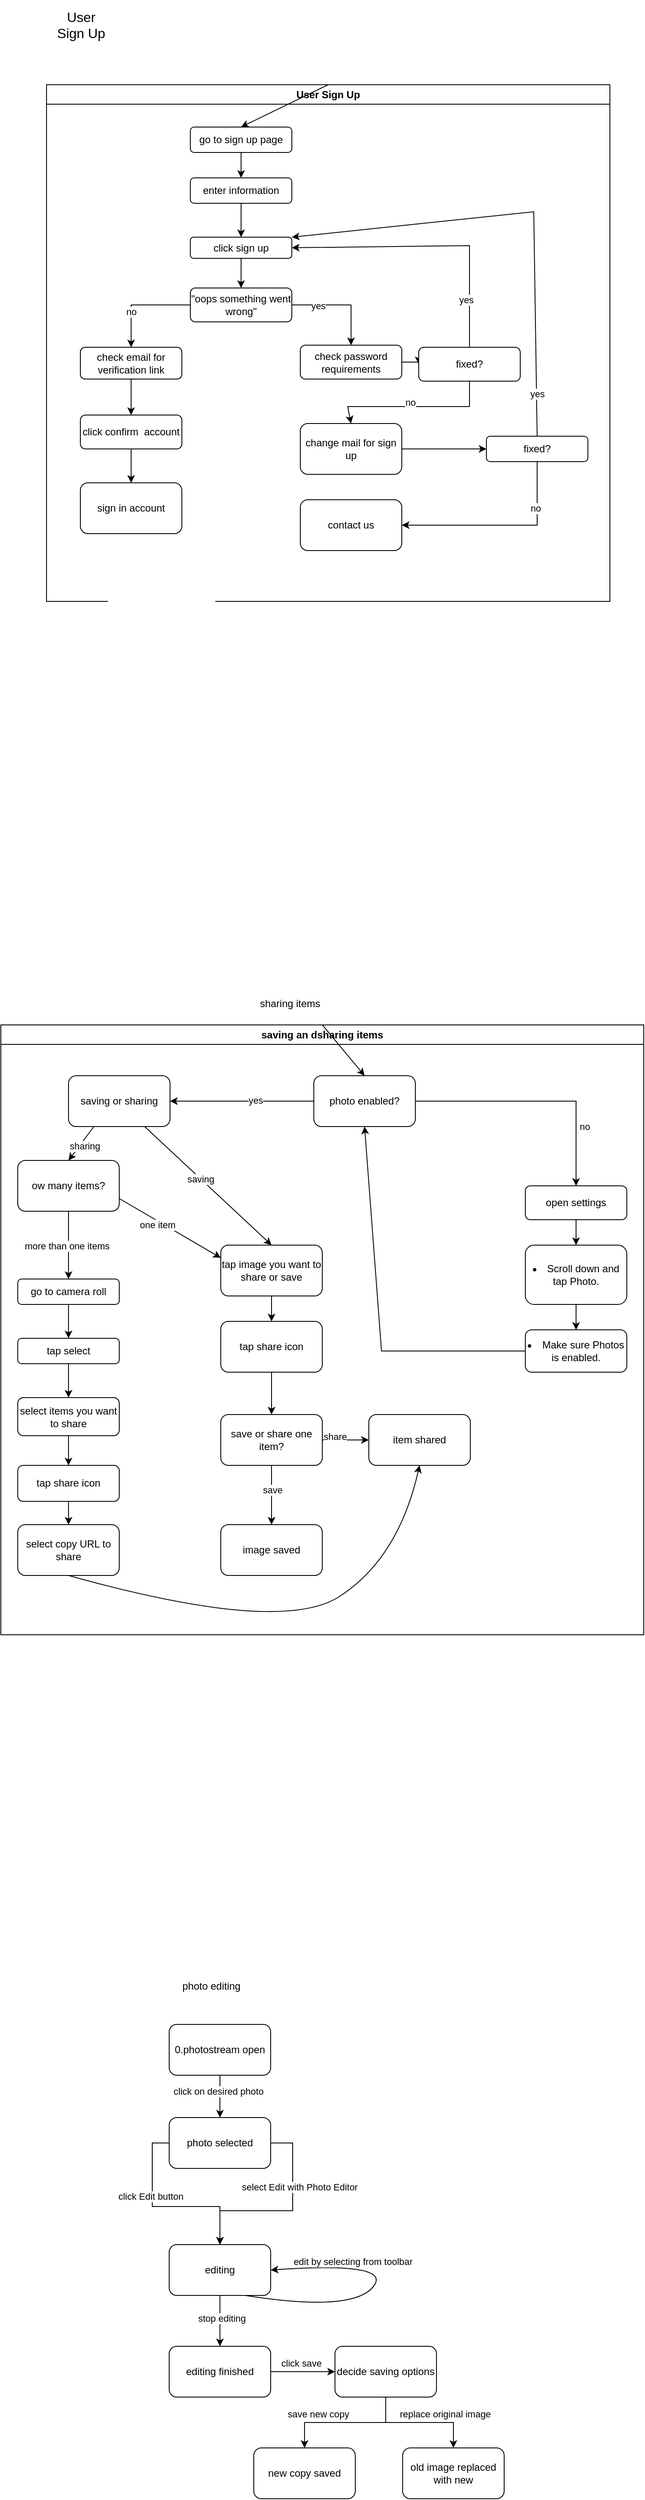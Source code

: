 <mxfile version="26.2.9">
  <diagram name="Pagina-1" id="1iK9Y7x5RWMCIEHlre_7">
    <mxGraphModel dx="1491" dy="804" grid="1" gridSize="10" guides="1" tooltips="1" connect="1" arrows="1" fold="1" page="1" pageScale="1" pageWidth="827" pageHeight="1169" math="0" shadow="0">
      <root>
        <mxCell id="0" />
        <mxCell id="1" parent="0" />
        <mxCell id="YTVSwso-LdbCMW-Us0Bc-1" value="&lt;span style=&quot;font-size:12.0pt;line-height:115%;&lt;br/&gt;font-family:&amp;quot;Aptos&amp;quot;,sans-serif;mso-ascii-theme-font:minor-latin;mso-fareast-font-family:&lt;br/&gt;Aptos;mso-fareast-theme-font:minor-latin;mso-hansi-theme-font:minor-latin;&lt;br/&gt;mso-bidi-font-family:&amp;quot;Times New Roman&amp;quot;;mso-bidi-theme-font:minor-bidi;&lt;br/&gt;mso-ansi-language:IT;mso-fareast-language:EN-US;mso-bidi-language:AR-SA&quot;&gt;User&lt;br&gt;Sign Up&lt;/span&gt;" style="text;html=1;align=center;verticalAlign=middle;whiteSpace=wrap;rounded=0;" vertex="1" parent="1">
          <mxGeometry x="70" y="40" width="130" height="60" as="geometry" />
        </mxCell>
        <mxCell id="YTVSwso-LdbCMW-Us0Bc-2" value="User Sign Up" style="swimlane;whiteSpace=wrap;html=1;startSize=23;" vertex="1" parent="1">
          <mxGeometry x="94" y="140" width="666" height="610" as="geometry">
            <mxRectangle x="124" y="130" width="110" height="30" as="alternateBounds" />
          </mxGeometry>
        </mxCell>
        <mxCell id="YTVSwso-LdbCMW-Us0Bc-6" value="" style="edgeStyle=orthogonalEdgeStyle;rounded=0;orthogonalLoop=1;jettySize=auto;html=1;" edge="1" parent="YTVSwso-LdbCMW-Us0Bc-2" source="YTVSwso-LdbCMW-Us0Bc-3" target="YTVSwso-LdbCMW-Us0Bc-5">
          <mxGeometry relative="1" as="geometry" />
        </mxCell>
        <mxCell id="YTVSwso-LdbCMW-Us0Bc-3" value="go to sign up page" style="rounded=1;whiteSpace=wrap;html=1;" vertex="1" parent="YTVSwso-LdbCMW-Us0Bc-2">
          <mxGeometry x="170" y="50" width="120" height="30" as="geometry" />
        </mxCell>
        <mxCell id="YTVSwso-LdbCMW-Us0Bc-8" value="" style="edgeStyle=orthogonalEdgeStyle;rounded=0;orthogonalLoop=1;jettySize=auto;html=1;" edge="1" parent="YTVSwso-LdbCMW-Us0Bc-2" source="YTVSwso-LdbCMW-Us0Bc-5" target="YTVSwso-LdbCMW-Us0Bc-7">
          <mxGeometry relative="1" as="geometry" />
        </mxCell>
        <mxCell id="YTVSwso-LdbCMW-Us0Bc-5" value="enter information" style="rounded=1;whiteSpace=wrap;html=1;" vertex="1" parent="YTVSwso-LdbCMW-Us0Bc-2">
          <mxGeometry x="170" y="110" width="120" height="30" as="geometry" />
        </mxCell>
        <mxCell id="YTVSwso-LdbCMW-Us0Bc-4" value="" style="endArrow=classic;html=1;rounded=0;entryX=0.5;entryY=0;entryDx=0;entryDy=0;exitX=0.5;exitY=0;exitDx=0;exitDy=0;" edge="1" parent="YTVSwso-LdbCMW-Us0Bc-2" source="YTVSwso-LdbCMW-Us0Bc-2" target="YTVSwso-LdbCMW-Us0Bc-3">
          <mxGeometry width="50" height="50" relative="1" as="geometry">
            <mxPoint x="230" y="20" as="sourcePoint" />
            <mxPoint x="260" y="190" as="targetPoint" />
          </mxGeometry>
        </mxCell>
        <mxCell id="YTVSwso-LdbCMW-Us0Bc-10" value="" style="edgeStyle=orthogonalEdgeStyle;rounded=0;orthogonalLoop=1;jettySize=auto;html=1;entryX=0.5;entryY=0;entryDx=0;entryDy=0;" edge="1" parent="YTVSwso-LdbCMW-Us0Bc-2" source="YTVSwso-LdbCMW-Us0Bc-7" target="YTVSwso-LdbCMW-Us0Bc-15">
          <mxGeometry relative="1" as="geometry" />
        </mxCell>
        <mxCell id="YTVSwso-LdbCMW-Us0Bc-7" value="click sign up" style="whiteSpace=wrap;html=1;rounded=1;" vertex="1" parent="YTVSwso-LdbCMW-Us0Bc-2">
          <mxGeometry x="170" y="180" width="120" height="25" as="geometry" />
        </mxCell>
        <mxCell id="YTVSwso-LdbCMW-Us0Bc-12" value="" style="edgeStyle=orthogonalEdgeStyle;rounded=0;orthogonalLoop=1;jettySize=auto;html=1;" edge="1" parent="YTVSwso-LdbCMW-Us0Bc-2" source="YTVSwso-LdbCMW-Us0Bc-9" target="YTVSwso-LdbCMW-Us0Bc-11">
          <mxGeometry relative="1" as="geometry" />
        </mxCell>
        <mxCell id="YTVSwso-LdbCMW-Us0Bc-9" value="check email for verification link" style="rounded=1;whiteSpace=wrap;html=1;" vertex="1" parent="YTVSwso-LdbCMW-Us0Bc-2">
          <mxGeometry x="40" y="310" width="120" height="37.5" as="geometry" />
        </mxCell>
        <mxCell id="YTVSwso-LdbCMW-Us0Bc-14" value="" style="edgeStyle=orthogonalEdgeStyle;rounded=0;orthogonalLoop=1;jettySize=auto;html=1;" edge="1" parent="YTVSwso-LdbCMW-Us0Bc-2" source="YTVSwso-LdbCMW-Us0Bc-11" target="YTVSwso-LdbCMW-Us0Bc-13">
          <mxGeometry relative="1" as="geometry" />
        </mxCell>
        <mxCell id="YTVSwso-LdbCMW-Us0Bc-11" value="click confirm&amp;nbsp; account" style="rounded=1;whiteSpace=wrap;html=1;" vertex="1" parent="YTVSwso-LdbCMW-Us0Bc-2">
          <mxGeometry x="40" y="390" width="120" height="40" as="geometry" />
        </mxCell>
        <mxCell id="YTVSwso-LdbCMW-Us0Bc-13" value="sign in account" style="rounded=1;whiteSpace=wrap;html=1;" vertex="1" parent="YTVSwso-LdbCMW-Us0Bc-2">
          <mxGeometry x="40" y="470" width="120" height="60" as="geometry" />
        </mxCell>
        <mxCell id="YTVSwso-LdbCMW-Us0Bc-16" value="" style="edgeStyle=orthogonalEdgeStyle;rounded=0;orthogonalLoop=1;jettySize=auto;html=1;" edge="1" parent="YTVSwso-LdbCMW-Us0Bc-2" source="YTVSwso-LdbCMW-Us0Bc-15" target="YTVSwso-LdbCMW-Us0Bc-9">
          <mxGeometry relative="1" as="geometry" />
        </mxCell>
        <mxCell id="YTVSwso-LdbCMW-Us0Bc-17" value="no" style="edgeLabel;html=1;align=center;verticalAlign=middle;resizable=0;points=[];" vertex="1" connectable="0" parent="YTVSwso-LdbCMW-Us0Bc-16">
          <mxGeometry x="0.3" relative="1" as="geometry">
            <mxPoint as="offset" />
          </mxGeometry>
        </mxCell>
        <mxCell id="YTVSwso-LdbCMW-Us0Bc-19" value="" style="edgeStyle=orthogonalEdgeStyle;rounded=0;orthogonalLoop=1;jettySize=auto;html=1;" edge="1" parent="YTVSwso-LdbCMW-Us0Bc-2" source="YTVSwso-LdbCMW-Us0Bc-15" target="YTVSwso-LdbCMW-Us0Bc-18">
          <mxGeometry relative="1" as="geometry" />
        </mxCell>
        <mxCell id="YTVSwso-LdbCMW-Us0Bc-20" value="yes" style="edgeLabel;html=1;align=center;verticalAlign=middle;resizable=0;points=[];" vertex="1" connectable="0" parent="YTVSwso-LdbCMW-Us0Bc-19">
          <mxGeometry x="-0.473" y="-1" relative="1" as="geometry">
            <mxPoint as="offset" />
          </mxGeometry>
        </mxCell>
        <mxCell id="YTVSwso-LdbCMW-Us0Bc-15" value="&quot;oops something went wrong&quot;" style="rounded=1;whiteSpace=wrap;html=1;" vertex="1" parent="YTVSwso-LdbCMW-Us0Bc-2">
          <mxGeometry x="170" y="240" width="120" height="40" as="geometry" />
        </mxCell>
        <mxCell id="YTVSwso-LdbCMW-Us0Bc-22" value="" style="edgeStyle=orthogonalEdgeStyle;rounded=0;orthogonalLoop=1;jettySize=auto;html=1;entryX=0;entryY=0.5;entryDx=0;entryDy=0;exitX=1;exitY=0.5;exitDx=0;exitDy=0;" edge="1" parent="YTVSwso-LdbCMW-Us0Bc-2" source="YTVSwso-LdbCMW-Us0Bc-18" target="YTVSwso-LdbCMW-Us0Bc-24">
          <mxGeometry relative="1" as="geometry" />
        </mxCell>
        <mxCell id="YTVSwso-LdbCMW-Us0Bc-18" value="check password requirements" style="rounded=1;whiteSpace=wrap;html=1;" vertex="1" parent="YTVSwso-LdbCMW-Us0Bc-2">
          <mxGeometry x="300" y="307.5" width="120" height="40" as="geometry" />
        </mxCell>
        <mxCell id="YTVSwso-LdbCMW-Us0Bc-21" value="change mail for sign up" style="rounded=1;whiteSpace=wrap;html=1;" vertex="1" parent="YTVSwso-LdbCMW-Us0Bc-2">
          <mxGeometry x="300" y="400" width="120" height="60" as="geometry" />
        </mxCell>
        <mxCell id="YTVSwso-LdbCMW-Us0Bc-24" value="fixed?" style="rounded=1;whiteSpace=wrap;html=1;" vertex="1" parent="YTVSwso-LdbCMW-Us0Bc-2">
          <mxGeometry x="440" y="310" width="120" height="40" as="geometry" />
        </mxCell>
        <mxCell id="YTVSwso-LdbCMW-Us0Bc-25" value="" style="endArrow=classic;html=1;rounded=0;exitX=0.5;exitY=1;exitDx=0;exitDy=0;entryX=0.5;entryY=0;entryDx=0;entryDy=0;" edge="1" parent="YTVSwso-LdbCMW-Us0Bc-2" source="YTVSwso-LdbCMW-Us0Bc-24" target="YTVSwso-LdbCMW-Us0Bc-21">
          <mxGeometry width="50" height="50" relative="1" as="geometry">
            <mxPoint x="210" y="430" as="sourcePoint" />
            <mxPoint x="260" y="380" as="targetPoint" />
            <Array as="points">
              <mxPoint x="500" y="380" />
              <mxPoint x="356" y="380" />
            </Array>
          </mxGeometry>
        </mxCell>
        <mxCell id="YTVSwso-LdbCMW-Us0Bc-26" value="no" style="edgeLabel;html=1;align=center;verticalAlign=middle;resizable=0;points=[];" vertex="1" connectable="0" parent="YTVSwso-LdbCMW-Us0Bc-25">
          <mxGeometry x="0.033" y="-5" relative="1" as="geometry">
            <mxPoint as="offset" />
          </mxGeometry>
        </mxCell>
        <mxCell id="YTVSwso-LdbCMW-Us0Bc-27" value="" style="endArrow=classic;html=1;rounded=0;exitX=0.5;exitY=0;exitDx=0;exitDy=0;entryX=1;entryY=0.5;entryDx=0;entryDy=0;" edge="1" parent="YTVSwso-LdbCMW-Us0Bc-2" source="YTVSwso-LdbCMW-Us0Bc-24" target="YTVSwso-LdbCMW-Us0Bc-7">
          <mxGeometry width="50" height="50" relative="1" as="geometry">
            <mxPoint x="210" y="410" as="sourcePoint" />
            <mxPoint x="260" y="360" as="targetPoint" />
            <Array as="points">
              <mxPoint x="500" y="190" />
            </Array>
          </mxGeometry>
        </mxCell>
        <mxCell id="YTVSwso-LdbCMW-Us0Bc-28" value="yes" style="edgeLabel;html=1;align=center;verticalAlign=middle;resizable=0;points=[];" vertex="1" connectable="0" parent="YTVSwso-LdbCMW-Us0Bc-27">
          <mxGeometry x="-0.661" y="4" relative="1" as="geometry">
            <mxPoint as="offset" />
          </mxGeometry>
        </mxCell>
        <mxCell id="YTVSwso-LdbCMW-Us0Bc-29" value="fixed?" style="rounded=1;whiteSpace=wrap;html=1;" vertex="1" parent="YTVSwso-LdbCMW-Us0Bc-2">
          <mxGeometry x="520" y="415" width="120" height="30" as="geometry" />
        </mxCell>
        <mxCell id="YTVSwso-LdbCMW-Us0Bc-30" value="" style="endArrow=classic;html=1;rounded=0;exitX=0.5;exitY=0;exitDx=0;exitDy=0;entryX=1;entryY=0;entryDx=0;entryDy=0;" edge="1" parent="YTVSwso-LdbCMW-Us0Bc-2" source="YTVSwso-LdbCMW-Us0Bc-29" target="YTVSwso-LdbCMW-Us0Bc-7">
          <mxGeometry width="50" height="50" relative="1" as="geometry">
            <mxPoint x="286" y="390" as="sourcePoint" />
            <mxPoint x="336" y="340" as="targetPoint" />
            <Array as="points">
              <mxPoint x="576" y="150" />
            </Array>
          </mxGeometry>
        </mxCell>
        <mxCell id="YTVSwso-LdbCMW-Us0Bc-31" value="yes" style="edgeLabel;html=1;align=center;verticalAlign=middle;resizable=0;points=[];" vertex="1" connectable="0" parent="YTVSwso-LdbCMW-Us0Bc-30">
          <mxGeometry x="-0.817" y="-1" relative="1" as="geometry">
            <mxPoint as="offset" />
          </mxGeometry>
        </mxCell>
        <mxCell id="YTVSwso-LdbCMW-Us0Bc-32" value="" style="endArrow=classic;html=1;rounded=0;exitX=1;exitY=0.5;exitDx=0;exitDy=0;entryX=0;entryY=0.5;entryDx=0;entryDy=0;" edge="1" parent="YTVSwso-LdbCMW-Us0Bc-2" source="YTVSwso-LdbCMW-Us0Bc-21" target="YTVSwso-LdbCMW-Us0Bc-29">
          <mxGeometry width="50" height="50" relative="1" as="geometry">
            <mxPoint x="286" y="390" as="sourcePoint" />
            <mxPoint x="336" y="340" as="targetPoint" />
          </mxGeometry>
        </mxCell>
        <mxCell id="YTVSwso-LdbCMW-Us0Bc-34" value="contact us" style="rounded=1;whiteSpace=wrap;html=1;" vertex="1" parent="YTVSwso-LdbCMW-Us0Bc-2">
          <mxGeometry x="300" y="490" width="120" height="60" as="geometry" />
        </mxCell>
        <mxCell id="YTVSwso-LdbCMW-Us0Bc-35" value="" style="endArrow=classic;html=1;rounded=0;exitX=0.5;exitY=1;exitDx=0;exitDy=0;entryX=1;entryY=0.5;entryDx=0;entryDy=0;" edge="1" parent="YTVSwso-LdbCMW-Us0Bc-2" source="YTVSwso-LdbCMW-Us0Bc-29" target="YTVSwso-LdbCMW-Us0Bc-34">
          <mxGeometry width="50" height="50" relative="1" as="geometry">
            <mxPoint x="286" y="420" as="sourcePoint" />
            <mxPoint x="336" y="370" as="targetPoint" />
            <Array as="points">
              <mxPoint x="580" y="520" />
            </Array>
          </mxGeometry>
        </mxCell>
        <mxCell id="YTVSwso-LdbCMW-Us0Bc-36" value="no" style="edgeLabel;html=1;align=center;verticalAlign=middle;resizable=0;points=[];" vertex="1" connectable="0" parent="YTVSwso-LdbCMW-Us0Bc-35">
          <mxGeometry x="-0.532" y="-2" relative="1" as="geometry">
            <mxPoint as="offset" />
          </mxGeometry>
        </mxCell>
        <mxCell id="YTVSwso-LdbCMW-Us0Bc-37" value="photo editing" style="text;html=1;align=center;verticalAlign=middle;whiteSpace=wrap;rounded=0;" vertex="1" parent="1">
          <mxGeometry x="239" y="2370" width="100" height="30" as="geometry" />
        </mxCell>
        <mxCell id="YTVSwso-LdbCMW-Us0Bc-42" value="" style="edgeStyle=orthogonalEdgeStyle;rounded=0;orthogonalLoop=1;jettySize=auto;html=1;" edge="1" parent="1" source="YTVSwso-LdbCMW-Us0Bc-40" target="YTVSwso-LdbCMW-Us0Bc-41">
          <mxGeometry relative="1" as="geometry" />
        </mxCell>
        <mxCell id="YTVSwso-LdbCMW-Us0Bc-43" value="click on desired photo" style="edgeLabel;html=1;align=center;verticalAlign=middle;resizable=0;points=[];" vertex="1" connectable="0" parent="YTVSwso-LdbCMW-Us0Bc-42">
          <mxGeometry x="-0.24" y="-2" relative="1" as="geometry">
            <mxPoint as="offset" />
          </mxGeometry>
        </mxCell>
        <mxCell id="YTVSwso-LdbCMW-Us0Bc-40" value="0.photostream open" style="rounded=1;whiteSpace=wrap;html=1;" vertex="1" parent="1">
          <mxGeometry x="239" y="2430" width="120" height="60" as="geometry" />
        </mxCell>
        <mxCell id="YTVSwso-LdbCMW-Us0Bc-45" value="" style="edgeStyle=orthogonalEdgeStyle;rounded=0;orthogonalLoop=1;jettySize=auto;html=1;exitX=0;exitY=0.5;exitDx=0;exitDy=0;" edge="1" parent="1" source="YTVSwso-LdbCMW-Us0Bc-41" target="YTVSwso-LdbCMW-Us0Bc-44">
          <mxGeometry relative="1" as="geometry" />
        </mxCell>
        <mxCell id="YTVSwso-LdbCMW-Us0Bc-48" value="click Edit button" style="edgeLabel;html=1;align=center;verticalAlign=middle;resizable=0;points=[];" vertex="1" connectable="0" parent="YTVSwso-LdbCMW-Us0Bc-45">
          <mxGeometry x="-0.245" y="-2" relative="1" as="geometry">
            <mxPoint as="offset" />
          </mxGeometry>
        </mxCell>
        <mxCell id="YTVSwso-LdbCMW-Us0Bc-41" value="photo selected" style="rounded=1;whiteSpace=wrap;html=1;" vertex="1" parent="1">
          <mxGeometry x="239" y="2540" width="120" height="60" as="geometry" />
        </mxCell>
        <mxCell id="YTVSwso-LdbCMW-Us0Bc-53" value="" style="edgeStyle=orthogonalEdgeStyle;rounded=0;orthogonalLoop=1;jettySize=auto;html=1;" edge="1" parent="1" source="YTVSwso-LdbCMW-Us0Bc-44" target="YTVSwso-LdbCMW-Us0Bc-52">
          <mxGeometry relative="1" as="geometry" />
        </mxCell>
        <mxCell id="YTVSwso-LdbCMW-Us0Bc-54" value="stop editing" style="edgeLabel;html=1;align=center;verticalAlign=middle;resizable=0;points=[];" vertex="1" connectable="0" parent="YTVSwso-LdbCMW-Us0Bc-53">
          <mxGeometry x="-0.1" y="2" relative="1" as="geometry">
            <mxPoint as="offset" />
          </mxGeometry>
        </mxCell>
        <mxCell id="YTVSwso-LdbCMW-Us0Bc-44" value="editing" style="rounded=1;whiteSpace=wrap;html=1;" vertex="1" parent="1">
          <mxGeometry x="239" y="2690" width="120" height="60" as="geometry" />
        </mxCell>
        <mxCell id="YTVSwso-LdbCMW-Us0Bc-47" value="" style="endArrow=classic;html=1;rounded=0;exitX=1;exitY=0.5;exitDx=0;exitDy=0;entryX=0.5;entryY=0;entryDx=0;entryDy=0;" edge="1" parent="1" source="YTVSwso-LdbCMW-Us0Bc-41" target="YTVSwso-LdbCMW-Us0Bc-44">
          <mxGeometry width="50" height="50" relative="1" as="geometry">
            <mxPoint x="305" y="2630" as="sourcePoint" />
            <mxPoint x="355" y="2580" as="targetPoint" />
            <Array as="points">
              <mxPoint x="385" y="2570" />
              <mxPoint x="385" y="2650" />
              <mxPoint x="299" y="2650" />
            </Array>
          </mxGeometry>
        </mxCell>
        <mxCell id="YTVSwso-LdbCMW-Us0Bc-49" value="select Edit with Photo Editor" style="edgeLabel;html=1;align=center;verticalAlign=middle;resizable=0;points=[];" vertex="1" connectable="0" parent="YTVSwso-LdbCMW-Us0Bc-47">
          <mxGeometry x="-0.328" y="8" relative="1" as="geometry">
            <mxPoint as="offset" />
          </mxGeometry>
        </mxCell>
        <mxCell id="YTVSwso-LdbCMW-Us0Bc-50" value="" style="curved=1;endArrow=classic;html=1;rounded=0;exitX=0.75;exitY=1;exitDx=0;exitDy=0;entryX=1;entryY=0.5;entryDx=0;entryDy=0;" edge="1" parent="1" source="YTVSwso-LdbCMW-Us0Bc-44" target="YTVSwso-LdbCMW-Us0Bc-44">
          <mxGeometry width="50" height="50" relative="1" as="geometry">
            <mxPoint x="305" y="2630" as="sourcePoint" />
            <mxPoint x="355" y="2580" as="targetPoint" />
            <Array as="points">
              <mxPoint x="455" y="2770" />
              <mxPoint x="505" y="2710" />
            </Array>
          </mxGeometry>
        </mxCell>
        <mxCell id="YTVSwso-LdbCMW-Us0Bc-51" value="edit by selecting from toolbar" style="edgeLabel;html=1;align=center;verticalAlign=middle;resizable=0;points=[];" vertex="1" connectable="0" parent="YTVSwso-LdbCMW-Us0Bc-50">
          <mxGeometry x="0.427" y="7" relative="1" as="geometry">
            <mxPoint x="-5" y="-10" as="offset" />
          </mxGeometry>
        </mxCell>
        <mxCell id="YTVSwso-LdbCMW-Us0Bc-52" value="editing finished" style="rounded=1;whiteSpace=wrap;html=1;" vertex="1" parent="1">
          <mxGeometry x="239" y="2810" width="120" height="60" as="geometry" />
        </mxCell>
        <mxCell id="YTVSwso-LdbCMW-Us0Bc-55" value="" style="endArrow=classic;html=1;rounded=0;exitX=1;exitY=0.5;exitDx=0;exitDy=0;" edge="1" parent="1" source="YTVSwso-LdbCMW-Us0Bc-52" target="YTVSwso-LdbCMW-Us0Bc-56">
          <mxGeometry width="50" height="50" relative="1" as="geometry">
            <mxPoint x="305" y="2650" as="sourcePoint" />
            <mxPoint x="445" y="2840" as="targetPoint" />
          </mxGeometry>
        </mxCell>
        <mxCell id="YTVSwso-LdbCMW-Us0Bc-57" value="click save" style="edgeLabel;html=1;align=center;verticalAlign=middle;resizable=0;points=[];" vertex="1" connectable="0" parent="YTVSwso-LdbCMW-Us0Bc-55">
          <mxGeometry x="-0.421" y="3" relative="1" as="geometry">
            <mxPoint x="14" y="-7" as="offset" />
          </mxGeometry>
        </mxCell>
        <mxCell id="YTVSwso-LdbCMW-Us0Bc-60" value="" style="edgeStyle=orthogonalEdgeStyle;rounded=0;orthogonalLoop=1;jettySize=auto;html=1;" edge="1" parent="1" source="YTVSwso-LdbCMW-Us0Bc-56" target="YTVSwso-LdbCMW-Us0Bc-59">
          <mxGeometry relative="1" as="geometry" />
        </mxCell>
        <mxCell id="YTVSwso-LdbCMW-Us0Bc-63" value="replace original image" style="edgeLabel;html=1;align=center;verticalAlign=middle;resizable=0;points=[];" vertex="1" connectable="0" parent="YTVSwso-LdbCMW-Us0Bc-60">
          <mxGeometry x="0.414" y="-2" relative="1" as="geometry">
            <mxPoint x="1" y="-12" as="offset" />
          </mxGeometry>
        </mxCell>
        <mxCell id="YTVSwso-LdbCMW-Us0Bc-61" value="" style="edgeStyle=orthogonalEdgeStyle;rounded=0;orthogonalLoop=1;jettySize=auto;html=1;entryX=0.5;entryY=0;entryDx=0;entryDy=0;" edge="1" parent="1" source="YTVSwso-LdbCMW-Us0Bc-56" target="YTVSwso-LdbCMW-Us0Bc-58">
          <mxGeometry relative="1" as="geometry" />
        </mxCell>
        <mxCell id="YTVSwso-LdbCMW-Us0Bc-62" value="save new copy" style="edgeLabel;html=1;align=center;verticalAlign=middle;resizable=0;points=[];" vertex="1" connectable="0" parent="YTVSwso-LdbCMW-Us0Bc-61">
          <mxGeometry x="0.41" y="6" relative="1" as="geometry">
            <mxPoint y="-16" as="offset" />
          </mxGeometry>
        </mxCell>
        <mxCell id="YTVSwso-LdbCMW-Us0Bc-56" value="decide saving options" style="rounded=1;whiteSpace=wrap;html=1;" vertex="1" parent="1">
          <mxGeometry x="435" y="2810" width="120" height="60" as="geometry" />
        </mxCell>
        <mxCell id="YTVSwso-LdbCMW-Us0Bc-58" value="new copy saved" style="rounded=1;whiteSpace=wrap;html=1;" vertex="1" parent="1">
          <mxGeometry x="339" y="2930" width="120" height="60" as="geometry" />
        </mxCell>
        <mxCell id="YTVSwso-LdbCMW-Us0Bc-59" value="old image replaced with new" style="rounded=1;whiteSpace=wrap;html=1;" vertex="1" parent="1">
          <mxGeometry x="515" y="2930" width="120" height="60" as="geometry" />
        </mxCell>
        <mxCell id="YTVSwso-LdbCMW-Us0Bc-64" value="saving an dsharing items" style="swimlane;whiteSpace=wrap;html=1;" vertex="1" parent="1">
          <mxGeometry x="40" y="1250" width="760" height="720" as="geometry" />
        </mxCell>
        <mxCell id="YTVSwso-LdbCMW-Us0Bc-68" value="" style="edgeStyle=orthogonalEdgeStyle;rounded=0;orthogonalLoop=1;jettySize=auto;html=1;" edge="1" parent="YTVSwso-LdbCMW-Us0Bc-64" source="YTVSwso-LdbCMW-Us0Bc-66" target="YTVSwso-LdbCMW-Us0Bc-67">
          <mxGeometry relative="1" as="geometry" />
        </mxCell>
        <mxCell id="YTVSwso-LdbCMW-Us0Bc-66" value="open settings" style="rounded=1;whiteSpace=wrap;html=1;" vertex="1" parent="YTVSwso-LdbCMW-Us0Bc-64">
          <mxGeometry x="620" y="190" width="120" height="40" as="geometry" />
        </mxCell>
        <mxCell id="YTVSwso-LdbCMW-Us0Bc-70" value="" style="edgeStyle=orthogonalEdgeStyle;rounded=0;orthogonalLoop=1;jettySize=auto;html=1;" edge="1" parent="YTVSwso-LdbCMW-Us0Bc-64" source="YTVSwso-LdbCMW-Us0Bc-67" target="YTVSwso-LdbCMW-Us0Bc-69">
          <mxGeometry relative="1" as="geometry" />
        </mxCell>
        <mxCell id="YTVSwso-LdbCMW-Us0Bc-67" value="&lt;li id=&quot;yui_3_18_1_1_1744875427276_132&quot;&gt;Scroll down and tap&amp;nbsp;Photo.&lt;/li&gt;" style="rounded=1;whiteSpace=wrap;html=1;" vertex="1" parent="YTVSwso-LdbCMW-Us0Bc-64">
          <mxGeometry x="620" y="260" width="120" height="70" as="geometry" />
        </mxCell>
        <mxCell id="YTVSwso-LdbCMW-Us0Bc-69" value="&lt;li id=&quot;yui_3_18_1_1_1744875427276_133&quot;&gt;Make sure Photos is enabled.&lt;/li&gt;" style="rounded=1;whiteSpace=wrap;html=1;" vertex="1" parent="YTVSwso-LdbCMW-Us0Bc-64">
          <mxGeometry x="620" y="360" width="120" height="50" as="geometry" />
        </mxCell>
        <mxCell id="YTVSwso-LdbCMW-Us0Bc-76" value="" style="edgeStyle=orthogonalEdgeStyle;rounded=0;orthogonalLoop=1;jettySize=auto;html=1;" edge="1" parent="YTVSwso-LdbCMW-Us0Bc-64" source="YTVSwso-LdbCMW-Us0Bc-71" target="YTVSwso-LdbCMW-Us0Bc-75">
          <mxGeometry relative="1" as="geometry" />
        </mxCell>
        <mxCell id="YTVSwso-LdbCMW-Us0Bc-80" value="yes" style="edgeLabel;html=1;align=center;verticalAlign=middle;resizable=0;points=[];" vertex="1" connectable="0" parent="YTVSwso-LdbCMW-Us0Bc-76">
          <mxGeometry x="-0.187" y="-1" relative="1" as="geometry">
            <mxPoint as="offset" />
          </mxGeometry>
        </mxCell>
        <mxCell id="YTVSwso-LdbCMW-Us0Bc-71" value="photo enabled?" style="rounded=1;whiteSpace=wrap;html=1;" vertex="1" parent="YTVSwso-LdbCMW-Us0Bc-64">
          <mxGeometry x="370" y="60" width="120" height="60" as="geometry" />
        </mxCell>
        <mxCell id="YTVSwso-LdbCMW-Us0Bc-72" value="" style="endArrow=classic;html=1;rounded=0;exitX=1;exitY=0.5;exitDx=0;exitDy=0;entryX=0.5;entryY=0;entryDx=0;entryDy=0;" edge="1" parent="YTVSwso-LdbCMW-Us0Bc-64" source="YTVSwso-LdbCMW-Us0Bc-71" target="YTVSwso-LdbCMW-Us0Bc-66">
          <mxGeometry width="50" height="50" relative="1" as="geometry">
            <mxPoint x="180" y="440" as="sourcePoint" />
            <mxPoint x="230" y="390" as="targetPoint" />
            <Array as="points">
              <mxPoint x="680" y="90" />
            </Array>
          </mxGeometry>
        </mxCell>
        <mxCell id="YTVSwso-LdbCMW-Us0Bc-73" value="no" style="edgeLabel;html=1;align=center;verticalAlign=middle;resizable=0;points=[];" vertex="1" connectable="0" parent="YTVSwso-LdbCMW-Us0Bc-72">
          <mxGeometry x="0.517" y="10" relative="1" as="geometry">
            <mxPoint as="offset" />
          </mxGeometry>
        </mxCell>
        <mxCell id="YTVSwso-LdbCMW-Us0Bc-74" value="" style="endArrow=classic;html=1;rounded=0;exitX=0;exitY=0.5;exitDx=0;exitDy=0;entryX=0.5;entryY=1;entryDx=0;entryDy=0;" edge="1" parent="YTVSwso-LdbCMW-Us0Bc-64" source="YTVSwso-LdbCMW-Us0Bc-69" target="YTVSwso-LdbCMW-Us0Bc-71">
          <mxGeometry width="50" height="50" relative="1" as="geometry">
            <mxPoint x="180" y="440" as="sourcePoint" />
            <mxPoint x="230" y="390" as="targetPoint" />
            <Array as="points">
              <mxPoint x="450" y="385" />
            </Array>
          </mxGeometry>
        </mxCell>
        <mxCell id="YTVSwso-LdbCMW-Us0Bc-75" value="saving or sharing" style="rounded=1;whiteSpace=wrap;html=1;" vertex="1" parent="YTVSwso-LdbCMW-Us0Bc-64">
          <mxGeometry x="80" y="60" width="120" height="60" as="geometry" />
        </mxCell>
        <mxCell id="YTVSwso-LdbCMW-Us0Bc-98" value="" style="edgeStyle=orthogonalEdgeStyle;rounded=0;orthogonalLoop=1;jettySize=auto;html=1;" edge="1" parent="YTVSwso-LdbCMW-Us0Bc-64" source="YTVSwso-LdbCMW-Us0Bc-77" target="YTVSwso-LdbCMW-Us0Bc-97">
          <mxGeometry relative="1" as="geometry" />
        </mxCell>
        <mxCell id="YTVSwso-LdbCMW-Us0Bc-99" value="more than one items" style="edgeLabel;html=1;align=center;verticalAlign=middle;resizable=0;points=[];" vertex="1" connectable="0" parent="YTVSwso-LdbCMW-Us0Bc-98">
          <mxGeometry x="0.007" y="-2" relative="1" as="geometry">
            <mxPoint as="offset" />
          </mxGeometry>
        </mxCell>
        <mxCell id="YTVSwso-LdbCMW-Us0Bc-77" value="ow many items?" style="rounded=1;whiteSpace=wrap;html=1;" vertex="1" parent="YTVSwso-LdbCMW-Us0Bc-64">
          <mxGeometry x="20" y="160" width="120" height="60" as="geometry" />
        </mxCell>
        <mxCell id="YTVSwso-LdbCMW-Us0Bc-81" value="" style="endArrow=classic;html=1;rounded=0;exitX=0.25;exitY=1;exitDx=0;exitDy=0;entryX=0.5;entryY=0;entryDx=0;entryDy=0;" edge="1" parent="YTVSwso-LdbCMW-Us0Bc-64" source="YTVSwso-LdbCMW-Us0Bc-75" target="YTVSwso-LdbCMW-Us0Bc-77">
          <mxGeometry width="50" height="50" relative="1" as="geometry">
            <mxPoint x="180" y="440" as="sourcePoint" />
            <mxPoint x="230" y="390" as="targetPoint" />
          </mxGeometry>
        </mxCell>
        <mxCell id="YTVSwso-LdbCMW-Us0Bc-96" value="sharing" style="edgeLabel;html=1;align=center;verticalAlign=middle;resizable=0;points=[];" vertex="1" connectable="0" parent="YTVSwso-LdbCMW-Us0Bc-81">
          <mxGeometry x="0.005" y="5" relative="1" as="geometry">
            <mxPoint as="offset" />
          </mxGeometry>
        </mxCell>
        <mxCell id="YTVSwso-LdbCMW-Us0Bc-82" value="" style="endArrow=classic;html=1;rounded=0;exitX=0.75;exitY=1;exitDx=0;exitDy=0;entryX=0.5;entryY=0;entryDx=0;entryDy=0;" edge="1" parent="YTVSwso-LdbCMW-Us0Bc-64" source="YTVSwso-LdbCMW-Us0Bc-75" target="YTVSwso-LdbCMW-Us0Bc-86">
          <mxGeometry width="50" height="50" relative="1" as="geometry">
            <mxPoint x="180" y="440" as="sourcePoint" />
            <mxPoint x="230" y="390" as="targetPoint" />
          </mxGeometry>
        </mxCell>
        <mxCell id="YTVSwso-LdbCMW-Us0Bc-95" value="saving" style="edgeLabel;html=1;align=center;verticalAlign=middle;resizable=0;points=[];" vertex="1" connectable="0" parent="YTVSwso-LdbCMW-Us0Bc-82">
          <mxGeometry x="-0.125" relative="1" as="geometry">
            <mxPoint as="offset" />
          </mxGeometry>
        </mxCell>
        <mxCell id="YTVSwso-LdbCMW-Us0Bc-85" value="" style="edgeStyle=orthogonalEdgeStyle;rounded=0;orthogonalLoop=1;jettySize=auto;html=1;" edge="1" parent="YTVSwso-LdbCMW-Us0Bc-64" source="YTVSwso-LdbCMW-Us0Bc-78" target="YTVSwso-LdbCMW-Us0Bc-84">
          <mxGeometry relative="1" as="geometry" />
        </mxCell>
        <mxCell id="YTVSwso-LdbCMW-Us0Bc-78" value="tap share icon" style="rounded=1;whiteSpace=wrap;html=1;" vertex="1" parent="YTVSwso-LdbCMW-Us0Bc-64">
          <mxGeometry x="260" y="350" width="120" height="60" as="geometry" />
        </mxCell>
        <mxCell id="YTVSwso-LdbCMW-Us0Bc-91" value="" style="edgeStyle=orthogonalEdgeStyle;rounded=0;orthogonalLoop=1;jettySize=auto;html=1;" edge="1" parent="YTVSwso-LdbCMW-Us0Bc-64" source="YTVSwso-LdbCMW-Us0Bc-84" target="YTVSwso-LdbCMW-Us0Bc-89">
          <mxGeometry relative="1" as="geometry" />
        </mxCell>
        <mxCell id="YTVSwso-LdbCMW-Us0Bc-92" value="save" style="edgeLabel;html=1;align=center;verticalAlign=middle;resizable=0;points=[];" vertex="1" connectable="0" parent="YTVSwso-LdbCMW-Us0Bc-91">
          <mxGeometry x="-0.175" y="1" relative="1" as="geometry">
            <mxPoint as="offset" />
          </mxGeometry>
        </mxCell>
        <mxCell id="YTVSwso-LdbCMW-Us0Bc-93" value="" style="edgeStyle=orthogonalEdgeStyle;rounded=0;orthogonalLoop=1;jettySize=auto;html=1;" edge="1" parent="YTVSwso-LdbCMW-Us0Bc-64" source="YTVSwso-LdbCMW-Us0Bc-84" target="YTVSwso-LdbCMW-Us0Bc-90">
          <mxGeometry relative="1" as="geometry" />
        </mxCell>
        <mxCell id="YTVSwso-LdbCMW-Us0Bc-94" value="share" style="edgeLabel;html=1;align=center;verticalAlign=middle;resizable=0;points=[];" vertex="1" connectable="0" parent="YTVSwso-LdbCMW-Us0Bc-93">
          <mxGeometry x="-0.506" y="4" relative="1" as="geometry">
            <mxPoint x="1" as="offset" />
          </mxGeometry>
        </mxCell>
        <mxCell id="YTVSwso-LdbCMW-Us0Bc-84" value="save or share one item?" style="rounded=1;whiteSpace=wrap;html=1;" vertex="1" parent="YTVSwso-LdbCMW-Us0Bc-64">
          <mxGeometry x="260" y="460" width="120" height="60" as="geometry" />
        </mxCell>
        <mxCell id="YTVSwso-LdbCMW-Us0Bc-87" value="" style="edgeStyle=orthogonalEdgeStyle;rounded=0;orthogonalLoop=1;jettySize=auto;html=1;" edge="1" parent="YTVSwso-LdbCMW-Us0Bc-64" source="YTVSwso-LdbCMW-Us0Bc-86" target="YTVSwso-LdbCMW-Us0Bc-78">
          <mxGeometry relative="1" as="geometry" />
        </mxCell>
        <mxCell id="YTVSwso-LdbCMW-Us0Bc-86" value="tap image you want to share or save" style="rounded=1;whiteSpace=wrap;html=1;" vertex="1" parent="YTVSwso-LdbCMW-Us0Bc-64">
          <mxGeometry x="260" y="260" width="120" height="60" as="geometry" />
        </mxCell>
        <mxCell id="YTVSwso-LdbCMW-Us0Bc-89" value="image saved" style="rounded=1;whiteSpace=wrap;html=1;" vertex="1" parent="YTVSwso-LdbCMW-Us0Bc-64">
          <mxGeometry x="260" y="590" width="120" height="60" as="geometry" />
        </mxCell>
        <mxCell id="YTVSwso-LdbCMW-Us0Bc-90" value="item shared" style="rounded=1;whiteSpace=wrap;html=1;" vertex="1" parent="YTVSwso-LdbCMW-Us0Bc-64">
          <mxGeometry x="435" y="460" width="120" height="60" as="geometry" />
        </mxCell>
        <mxCell id="YTVSwso-LdbCMW-Us0Bc-104" value="" style="edgeStyle=orthogonalEdgeStyle;rounded=0;orthogonalLoop=1;jettySize=auto;html=1;" edge="1" parent="YTVSwso-LdbCMW-Us0Bc-64" source="YTVSwso-LdbCMW-Us0Bc-97" target="YTVSwso-LdbCMW-Us0Bc-103">
          <mxGeometry relative="1" as="geometry" />
        </mxCell>
        <mxCell id="YTVSwso-LdbCMW-Us0Bc-97" value="go to camera roll" style="rounded=1;whiteSpace=wrap;html=1;" vertex="1" parent="YTVSwso-LdbCMW-Us0Bc-64">
          <mxGeometry x="20" y="300" width="120" height="30" as="geometry" />
        </mxCell>
        <mxCell id="YTVSwso-LdbCMW-Us0Bc-100" value="" style="endArrow=classic;html=1;rounded=0;exitX=1;exitY=0.75;exitDx=0;exitDy=0;entryX=0;entryY=0.25;entryDx=0;entryDy=0;" edge="1" parent="YTVSwso-LdbCMW-Us0Bc-64" source="YTVSwso-LdbCMW-Us0Bc-77" target="YTVSwso-LdbCMW-Us0Bc-86">
          <mxGeometry width="50" height="50" relative="1" as="geometry">
            <mxPoint x="190" y="440" as="sourcePoint" />
            <mxPoint x="240" y="390" as="targetPoint" />
          </mxGeometry>
        </mxCell>
        <mxCell id="YTVSwso-LdbCMW-Us0Bc-101" value="one item" style="edgeLabel;html=1;align=center;verticalAlign=middle;resizable=0;points=[];" vertex="1" connectable="0" parent="YTVSwso-LdbCMW-Us0Bc-100">
          <mxGeometry x="-0.219" y="-4" relative="1" as="geometry">
            <mxPoint as="offset" />
          </mxGeometry>
        </mxCell>
        <mxCell id="YTVSwso-LdbCMW-Us0Bc-102" value="" style="endArrow=classic;html=1;rounded=0;exitX=0.5;exitY=0;exitDx=0;exitDy=0;entryX=0.5;entryY=0;entryDx=0;entryDy=0;" edge="1" parent="YTVSwso-LdbCMW-Us0Bc-64" source="YTVSwso-LdbCMW-Us0Bc-64" target="YTVSwso-LdbCMW-Us0Bc-71">
          <mxGeometry width="50" height="50" relative="1" as="geometry">
            <mxPoint x="190" y="440" as="sourcePoint" />
            <mxPoint x="240" y="390" as="targetPoint" />
          </mxGeometry>
        </mxCell>
        <mxCell id="YTVSwso-LdbCMW-Us0Bc-106" value="" style="edgeStyle=orthogonalEdgeStyle;rounded=0;orthogonalLoop=1;jettySize=auto;html=1;" edge="1" parent="YTVSwso-LdbCMW-Us0Bc-64" source="YTVSwso-LdbCMW-Us0Bc-103" target="YTVSwso-LdbCMW-Us0Bc-105">
          <mxGeometry relative="1" as="geometry" />
        </mxCell>
        <mxCell id="YTVSwso-LdbCMW-Us0Bc-103" value="tap select" style="rounded=1;whiteSpace=wrap;html=1;" vertex="1" parent="YTVSwso-LdbCMW-Us0Bc-64">
          <mxGeometry x="20" y="370" width="120" height="30" as="geometry" />
        </mxCell>
        <mxCell id="YTVSwso-LdbCMW-Us0Bc-108" value="" style="edgeStyle=orthogonalEdgeStyle;rounded=0;orthogonalLoop=1;jettySize=auto;html=1;" edge="1" parent="YTVSwso-LdbCMW-Us0Bc-64" source="YTVSwso-LdbCMW-Us0Bc-105" target="YTVSwso-LdbCMW-Us0Bc-107">
          <mxGeometry relative="1" as="geometry" />
        </mxCell>
        <mxCell id="YTVSwso-LdbCMW-Us0Bc-105" value="select items you want to share" style="rounded=1;whiteSpace=wrap;html=1;" vertex="1" parent="YTVSwso-LdbCMW-Us0Bc-64">
          <mxGeometry x="20" y="440" width="120" height="45" as="geometry" />
        </mxCell>
        <mxCell id="YTVSwso-LdbCMW-Us0Bc-110" value="" style="edgeStyle=orthogonalEdgeStyle;rounded=0;orthogonalLoop=1;jettySize=auto;html=1;" edge="1" parent="YTVSwso-LdbCMW-Us0Bc-64" source="YTVSwso-LdbCMW-Us0Bc-107" target="YTVSwso-LdbCMW-Us0Bc-109">
          <mxGeometry relative="1" as="geometry" />
        </mxCell>
        <mxCell id="YTVSwso-LdbCMW-Us0Bc-107" value="tap share icon" style="rounded=1;whiteSpace=wrap;html=1;" vertex="1" parent="YTVSwso-LdbCMW-Us0Bc-64">
          <mxGeometry x="20" y="520" width="120" height="42.5" as="geometry" />
        </mxCell>
        <mxCell id="YTVSwso-LdbCMW-Us0Bc-109" value="select copy URL to share" style="rounded=1;whiteSpace=wrap;html=1;" vertex="1" parent="YTVSwso-LdbCMW-Us0Bc-64">
          <mxGeometry x="20" y="590" width="120" height="60" as="geometry" />
        </mxCell>
        <mxCell id="YTVSwso-LdbCMW-Us0Bc-111" value="" style="curved=1;endArrow=classic;html=1;rounded=0;exitX=0.5;exitY=1;exitDx=0;exitDy=0;entryX=0.5;entryY=1;entryDx=0;entryDy=0;" edge="1" parent="YTVSwso-LdbCMW-Us0Bc-64" source="YTVSwso-LdbCMW-Us0Bc-109" target="YTVSwso-LdbCMW-Us0Bc-90">
          <mxGeometry width="50" height="50" relative="1" as="geometry">
            <mxPoint x="190" y="440" as="sourcePoint" />
            <mxPoint x="240" y="390" as="targetPoint" />
            <Array as="points">
              <mxPoint x="330" y="720" />
              <mxPoint x="470" y="630" />
            </Array>
          </mxGeometry>
        </mxCell>
        <mxCell id="YTVSwso-LdbCMW-Us0Bc-65" value="sharing items" style="text;html=1;align=center;verticalAlign=middle;whiteSpace=wrap;rounded=0;" vertex="1" parent="1">
          <mxGeometry x="292" y="1210" width="180" height="30" as="geometry" />
        </mxCell>
      </root>
    </mxGraphModel>
  </diagram>
</mxfile>
